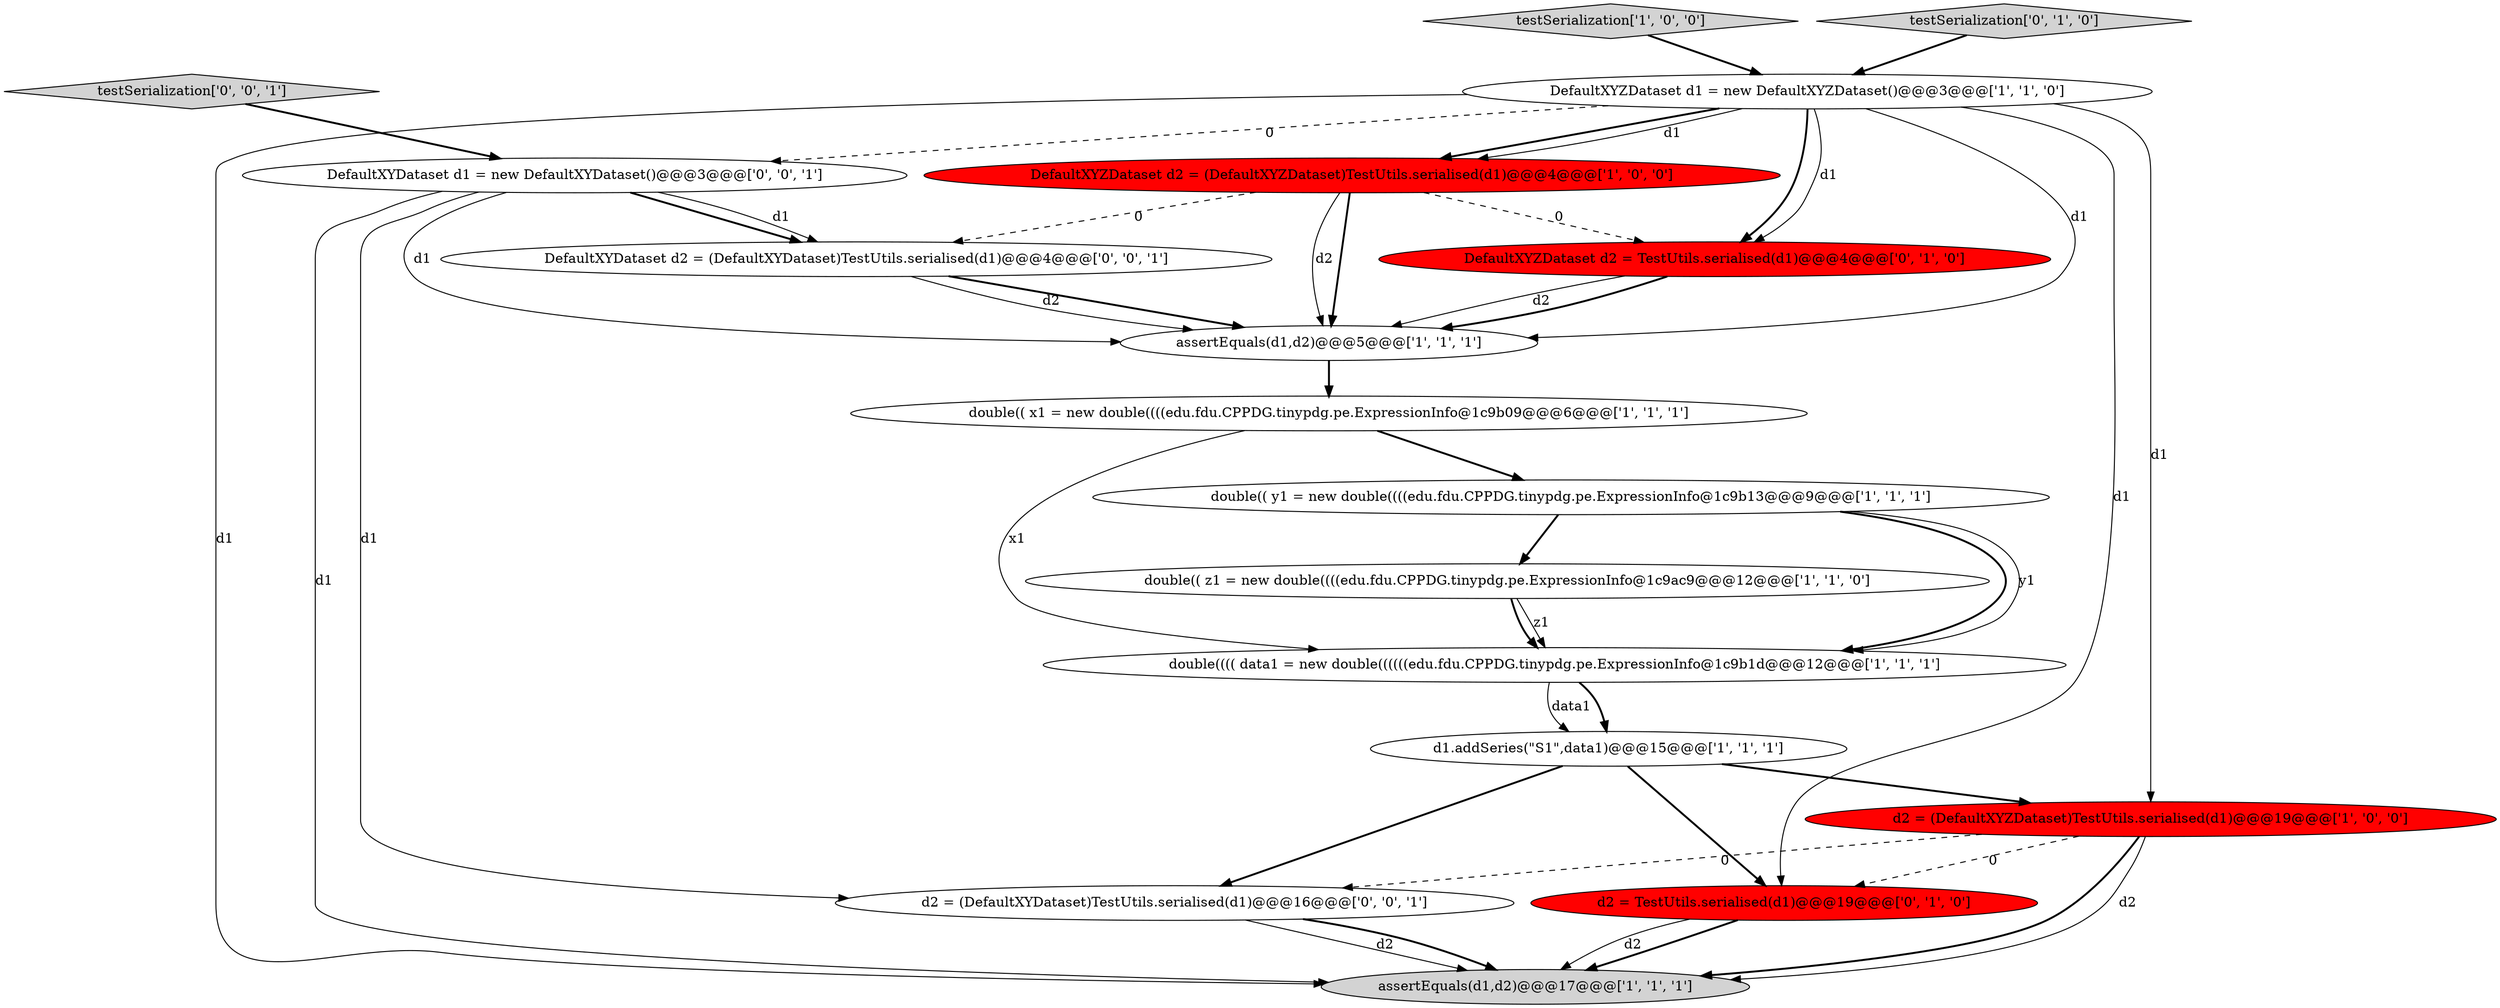 digraph {
1 [style = filled, label = "assertEquals(d1,d2)@@@17@@@['1', '1', '1']", fillcolor = lightgray, shape = ellipse image = "AAA0AAABBB1BBB"];
11 [style = filled, label = "DefaultXYZDataset d2 = TestUtils.serialised(d1)@@@4@@@['0', '1', '0']", fillcolor = red, shape = ellipse image = "AAA1AAABBB2BBB"];
13 [style = filled, label = "d2 = TestUtils.serialised(d1)@@@19@@@['0', '1', '0']", fillcolor = red, shape = ellipse image = "AAA1AAABBB2BBB"];
14 [style = filled, label = "testSerialization['0', '0', '1']", fillcolor = lightgray, shape = diamond image = "AAA0AAABBB3BBB"];
4 [style = filled, label = "d2 = (DefaultXYZDataset)TestUtils.serialised(d1)@@@19@@@['1', '0', '0']", fillcolor = red, shape = ellipse image = "AAA1AAABBB1BBB"];
0 [style = filled, label = "d1.addSeries(\"S1\",data1)@@@15@@@['1', '1', '1']", fillcolor = white, shape = ellipse image = "AAA0AAABBB1BBB"];
10 [style = filled, label = "DefaultXYZDataset d2 = (DefaultXYZDataset)TestUtils.serialised(d1)@@@4@@@['1', '0', '0']", fillcolor = red, shape = ellipse image = "AAA1AAABBB1BBB"];
15 [style = filled, label = "d2 = (DefaultXYDataset)TestUtils.serialised(d1)@@@16@@@['0', '0', '1']", fillcolor = white, shape = ellipse image = "AAA0AAABBB3BBB"];
16 [style = filled, label = "DefaultXYDataset d1 = new DefaultXYDataset()@@@3@@@['0', '0', '1']", fillcolor = white, shape = ellipse image = "AAA0AAABBB3BBB"];
9 [style = filled, label = "double(( y1 = new double((((edu.fdu.CPPDG.tinypdg.pe.ExpressionInfo@1c9b13@@@9@@@['1', '1', '1']", fillcolor = white, shape = ellipse image = "AAA0AAABBB1BBB"];
17 [style = filled, label = "DefaultXYDataset d2 = (DefaultXYDataset)TestUtils.serialised(d1)@@@4@@@['0', '0', '1']", fillcolor = white, shape = ellipse image = "AAA0AAABBB3BBB"];
2 [style = filled, label = "testSerialization['1', '0', '0']", fillcolor = lightgray, shape = diamond image = "AAA0AAABBB1BBB"];
12 [style = filled, label = "testSerialization['0', '1', '0']", fillcolor = lightgray, shape = diamond image = "AAA0AAABBB2BBB"];
5 [style = filled, label = "double(((( data1 = new double((((((edu.fdu.CPPDG.tinypdg.pe.ExpressionInfo@1c9b1d@@@12@@@['1', '1', '1']", fillcolor = white, shape = ellipse image = "AAA0AAABBB1BBB"];
7 [style = filled, label = "double(( x1 = new double((((edu.fdu.CPPDG.tinypdg.pe.ExpressionInfo@1c9b09@@@6@@@['1', '1', '1']", fillcolor = white, shape = ellipse image = "AAA0AAABBB1BBB"];
8 [style = filled, label = "double(( z1 = new double((((edu.fdu.CPPDG.tinypdg.pe.ExpressionInfo@1c9ac9@@@12@@@['1', '1', '0']", fillcolor = white, shape = ellipse image = "AAA0AAABBB1BBB"];
6 [style = filled, label = "assertEquals(d1,d2)@@@5@@@['1', '1', '1']", fillcolor = white, shape = ellipse image = "AAA0AAABBB1BBB"];
3 [style = filled, label = "DefaultXYZDataset d1 = new DefaultXYZDataset()@@@3@@@['1', '1', '0']", fillcolor = white, shape = ellipse image = "AAA0AAABBB1BBB"];
14->16 [style = bold, label=""];
3->6 [style = solid, label="d1"];
16->1 [style = solid, label="d1"];
0->13 [style = bold, label=""];
7->5 [style = solid, label="x1"];
17->6 [style = bold, label=""];
2->3 [style = bold, label=""];
11->6 [style = bold, label=""];
13->1 [style = solid, label="d2"];
15->1 [style = solid, label="d2"];
3->11 [style = bold, label=""];
16->15 [style = solid, label="d1"];
8->5 [style = solid, label="z1"];
16->17 [style = bold, label=""];
9->8 [style = bold, label=""];
10->6 [style = bold, label=""];
16->17 [style = solid, label="d1"];
13->1 [style = bold, label=""];
0->15 [style = bold, label=""];
3->4 [style = solid, label="d1"];
10->11 [style = dashed, label="0"];
16->6 [style = solid, label="d1"];
7->9 [style = bold, label=""];
3->10 [style = bold, label=""];
3->10 [style = solid, label="d1"];
3->1 [style = solid, label="d1"];
10->6 [style = solid, label="d2"];
8->5 [style = bold, label=""];
5->0 [style = bold, label=""];
0->4 [style = bold, label=""];
4->15 [style = dashed, label="0"];
10->17 [style = dashed, label="0"];
9->5 [style = bold, label=""];
9->5 [style = solid, label="y1"];
17->6 [style = solid, label="d2"];
3->11 [style = solid, label="d1"];
4->1 [style = bold, label=""];
12->3 [style = bold, label=""];
6->7 [style = bold, label=""];
3->13 [style = solid, label="d1"];
5->0 [style = solid, label="data1"];
4->1 [style = solid, label="d2"];
4->13 [style = dashed, label="0"];
11->6 [style = solid, label="d2"];
3->16 [style = dashed, label="0"];
15->1 [style = bold, label=""];
}
